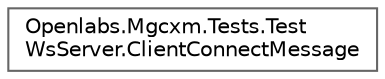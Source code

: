 digraph "Graphical Class Hierarchy"
{
 // LATEX_PDF_SIZE
  bgcolor="transparent";
  edge [fontname=Helvetica,fontsize=10,labelfontname=Helvetica,labelfontsize=10];
  node [fontname=Helvetica,fontsize=10,shape=box,height=0.2,width=0.4];
  rankdir="LR";
  Node0 [id="Node000000",label="Openlabs.Mgcxm.Tests.Test\lWsServer.ClientConnectMessage",height=0.2,width=0.4,color="grey40", fillcolor="white", style="filled",URL="$class_openlabs_1_1_mgcxm_1_1_tests_1_1_test_ws_server_1_1_client_connect_message.html",tooltip=" "];
}
